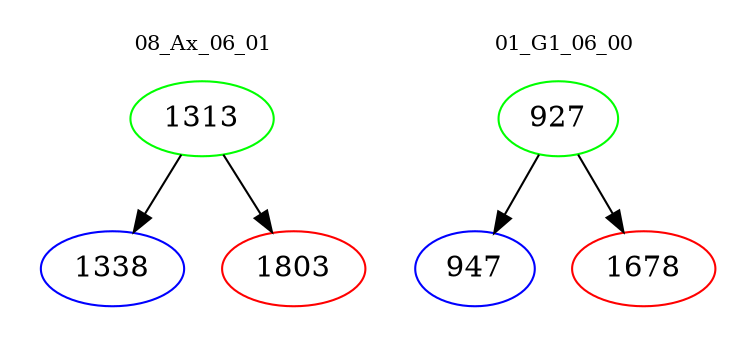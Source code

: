 digraph{
subgraph cluster_0 {
color = white
label = "08_Ax_06_01";
fontsize=10;
T0_1313 [label="1313", color="green"]
T0_1313 -> T0_1338 [color="black"]
T0_1338 [label="1338", color="blue"]
T0_1313 -> T0_1803 [color="black"]
T0_1803 [label="1803", color="red"]
}
subgraph cluster_1 {
color = white
label = "01_G1_06_00";
fontsize=10;
T1_927 [label="927", color="green"]
T1_927 -> T1_947 [color="black"]
T1_947 [label="947", color="blue"]
T1_927 -> T1_1678 [color="black"]
T1_1678 [label="1678", color="red"]
}
}
